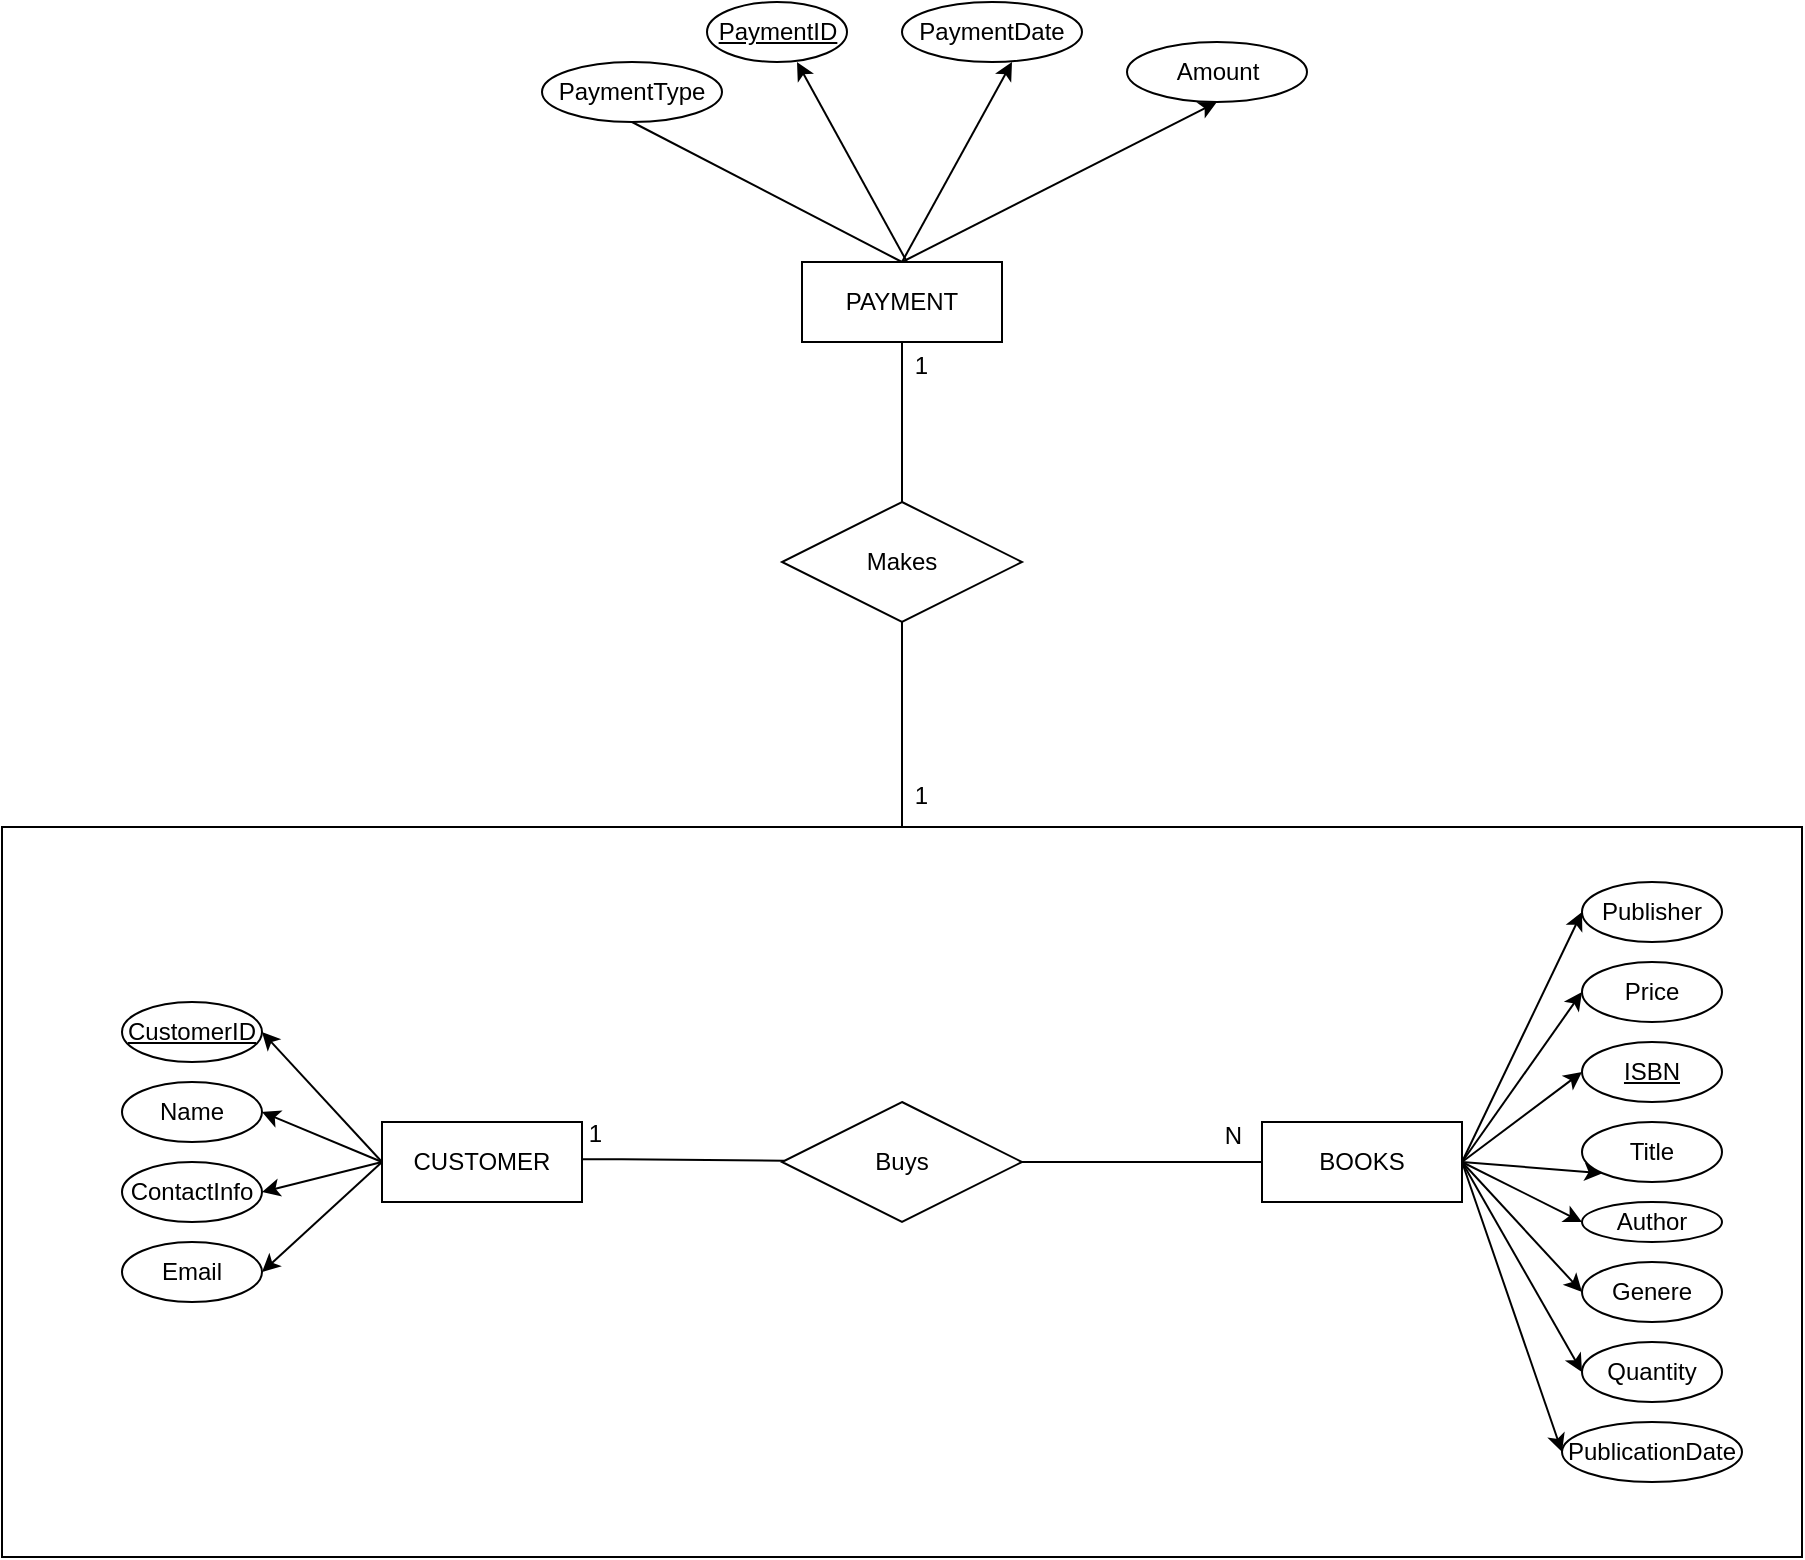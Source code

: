 <mxfile>
    <diagram id="ticpzNult_ryImdvc6Oi" name="Page-1">
        <mxGraphModel dx="1817" dy="1904" grid="1" gridSize="10" guides="1" tooltips="1" connect="1" arrows="1" fold="1" page="1" pageScale="1" pageWidth="850" pageHeight="1100" background="none" math="0" shadow="0">
            <root>
                <mxCell id="0"/>
                <mxCell id="1" parent="0"/>
                <mxCell id="119" style="edgeStyle=none;html=1;exitX=0.5;exitY=0;exitDx=0;exitDy=0;entryX=0.5;entryY=1;entryDx=0;entryDy=0;" parent="1" source="85" edge="1">
                    <mxGeometry relative="1" as="geometry">
                        <mxPoint x="55" y="-10" as="targetPoint"/>
                    </mxGeometry>
                </mxCell>
                <mxCell id="121" style="edgeStyle=none;html=1;exitX=0.5;exitY=0;exitDx=0;exitDy=0;entryX=0.5;entryY=1;entryDx=0;entryDy=0;startArrow=none;" parent="1" source="120" edge="1">
                    <mxGeometry relative="1" as="geometry">
                        <mxPoint x="-142.5" y="10" as="targetPoint"/>
                        <Array as="points"/>
                    </mxGeometry>
                </mxCell>
                <mxCell id="123" style="edgeStyle=none;html=1;exitX=0.5;exitY=0;exitDx=0;exitDy=0;entryX=0.5;entryY=1;entryDx=0;entryDy=0;" parent="1" source="85" target="122" edge="1">
                    <mxGeometry relative="1" as="geometry"/>
                </mxCell>
                <mxCell id="85" value="PAYMENT" style="whiteSpace=wrap;html=1;align=center;" parent="1" vertex="1">
                    <mxGeometry x="-50" y="90" width="100" height="40" as="geometry"/>
                </mxCell>
                <mxCell id="118" value="PaymentDate" style="ellipse;whiteSpace=wrap;html=1;align=center;" parent="1" vertex="1">
                    <mxGeometry y="-40" width="90" height="30" as="geometry"/>
                </mxCell>
                <mxCell id="122" value="Amount" style="ellipse;whiteSpace=wrap;html=1;align=center;" parent="1" vertex="1">
                    <mxGeometry x="112.5" y="-20" width="90" height="30" as="geometry"/>
                </mxCell>
                <mxCell id="112" value="PaymentID" style="ellipse;whiteSpace=wrap;html=1;align=center;fontStyle=4;" parent="1" vertex="1">
                    <mxGeometry x="-97.5" y="-40" width="70" height="30" as="geometry"/>
                </mxCell>
                <mxCell id="219" value="" style="whiteSpace=wrap;html=1;align=center;" parent="1" vertex="1">
                    <mxGeometry x="-450" y="372.5" width="900" height="365" as="geometry"/>
                </mxCell>
                <mxCell id="220" value="Buys" style="shape=rhombus;perimeter=rhombusPerimeter;whiteSpace=wrap;html=1;align=center;" parent="1" vertex="1">
                    <mxGeometry x="-60" y="510" width="120" height="60" as="geometry"/>
                </mxCell>
                <mxCell id="254" style="edgeStyle=none;html=1;exitX=1;exitY=0.5;exitDx=0;exitDy=0;entryX=0;entryY=0.5;entryDx=0;entryDy=0;" parent="1" source="221" target="236" edge="1">
                    <mxGeometry relative="1" as="geometry"/>
                </mxCell>
                <mxCell id="255" style="edgeStyle=none;html=1;exitX=1;exitY=0.5;exitDx=0;exitDy=0;entryX=0;entryY=0.5;entryDx=0;entryDy=0;" parent="1" source="221" target="234" edge="1">
                    <mxGeometry relative="1" as="geometry"/>
                </mxCell>
                <mxCell id="256" style="edgeStyle=none;html=1;entryX=0;entryY=0.5;entryDx=0;entryDy=0;" parent="1" target="231" edge="1">
                    <mxGeometry relative="1" as="geometry">
                        <mxPoint x="280" y="540" as="sourcePoint"/>
                    </mxGeometry>
                </mxCell>
                <mxCell id="257" style="edgeStyle=none;html=1;entryX=0;entryY=1;entryDx=0;entryDy=0;exitX=1;exitY=0.5;exitDx=0;exitDy=0;" parent="1" source="221" target="230" edge="1">
                    <mxGeometry relative="1" as="geometry">
                        <mxPoint x="280" y="546" as="sourcePoint"/>
                    </mxGeometry>
                </mxCell>
                <mxCell id="258" style="edgeStyle=none;html=1;exitX=1;exitY=0.5;exitDx=0;exitDy=0;entryX=0;entryY=0.5;entryDx=0;entryDy=0;" parent="1" source="221" target="232" edge="1">
                    <mxGeometry relative="1" as="geometry"/>
                </mxCell>
                <mxCell id="259" style="edgeStyle=none;html=1;entryX=0;entryY=0.5;entryDx=0;entryDy=0;" parent="1" target="233" edge="1">
                    <mxGeometry relative="1" as="geometry">
                        <mxPoint x="280" y="540" as="sourcePoint"/>
                    </mxGeometry>
                </mxCell>
                <mxCell id="260" style="edgeStyle=none;html=1;exitX=1;exitY=0.5;exitDx=0;exitDy=0;entryX=0;entryY=0.5;entryDx=0;entryDy=0;" parent="1" source="221" target="235" edge="1">
                    <mxGeometry relative="1" as="geometry"/>
                </mxCell>
                <mxCell id="261" style="edgeStyle=none;html=1;exitX=1;exitY=0.5;exitDx=0;exitDy=0;entryX=0;entryY=0.5;entryDx=0;entryDy=0;" parent="1" source="221" target="237" edge="1">
                    <mxGeometry relative="1" as="geometry"/>
                </mxCell>
                <mxCell id="221" value="BOOKS" style="whiteSpace=wrap;html=1;align=center;" parent="1" vertex="1">
                    <mxGeometry x="180" y="520" width="100" height="40" as="geometry"/>
                </mxCell>
                <mxCell id="230" value="Title" style="ellipse;whiteSpace=wrap;html=1;align=center;" parent="1" vertex="1">
                    <mxGeometry x="340" y="520" width="70" height="30" as="geometry"/>
                </mxCell>
                <mxCell id="231" value="ISBN" style="ellipse;whiteSpace=wrap;html=1;align=center;fontStyle=4;" parent="1" vertex="1">
                    <mxGeometry x="340" y="480" width="70" height="30" as="geometry"/>
                </mxCell>
                <mxCell id="232" value="Author" style="ellipse;whiteSpace=wrap;html=1;align=center;" parent="1" vertex="1">
                    <mxGeometry x="340" y="560" width="70" height="20" as="geometry"/>
                </mxCell>
                <mxCell id="233" value="Genere" style="ellipse;whiteSpace=wrap;html=1;align=center;" parent="1" vertex="1">
                    <mxGeometry x="340" y="590" width="70" height="30" as="geometry"/>
                </mxCell>
                <mxCell id="234" value="Price" style="ellipse;whiteSpace=wrap;html=1;align=center;" parent="1" vertex="1">
                    <mxGeometry x="340" y="440" width="70" height="30" as="geometry"/>
                </mxCell>
                <mxCell id="235" value="Quantity" style="ellipse;whiteSpace=wrap;html=1;align=center;" parent="1" vertex="1">
                    <mxGeometry x="340" y="630" width="70" height="30" as="geometry"/>
                </mxCell>
                <mxCell id="236" value="Publisher" style="ellipse;whiteSpace=wrap;html=1;align=center;" parent="1" vertex="1">
                    <mxGeometry x="340" y="400" width="70" height="30" as="geometry"/>
                </mxCell>
                <mxCell id="237" value="PublicationDate" style="ellipse;whiteSpace=wrap;html=1;align=center;" parent="1" vertex="1">
                    <mxGeometry x="330" y="670" width="90" height="30" as="geometry"/>
                </mxCell>
                <mxCell id="249" style="edgeStyle=none;html=1;entryX=1;entryY=0.5;entryDx=0;entryDy=0;exitX=0;exitY=0.5;exitDx=0;exitDy=0;" parent="1" source="238" target="239" edge="1">
                    <mxGeometry relative="1" as="geometry">
                        <mxPoint x="-260" y="520" as="sourcePoint"/>
                        <Array as="points"/>
                    </mxGeometry>
                </mxCell>
                <mxCell id="250" style="edgeStyle=none;html=1;entryX=1;entryY=0.5;entryDx=0;entryDy=0;exitX=0;exitY=0.5;exitDx=0;exitDy=0;" parent="1" source="238" target="242" edge="1">
                    <mxGeometry relative="1" as="geometry"/>
                </mxCell>
                <mxCell id="251" style="edgeStyle=none;html=1;entryX=1;entryY=0.5;entryDx=0;entryDy=0;exitX=0;exitY=0.5;exitDx=0;exitDy=0;" parent="1" source="238" target="240" edge="1">
                    <mxGeometry relative="1" as="geometry"/>
                </mxCell>
                <mxCell id="252" style="edgeStyle=none;html=1;exitX=0;exitY=0.5;exitDx=0;exitDy=0;entryX=1;entryY=0.5;entryDx=0;entryDy=0;" parent="1" source="238" target="241" edge="1">
                    <mxGeometry relative="1" as="geometry"/>
                </mxCell>
                <mxCell id="238" value="CUSTOMER" style="whiteSpace=wrap;html=1;align=center;" parent="1" vertex="1">
                    <mxGeometry x="-260" y="520" width="100" height="40" as="geometry"/>
                </mxCell>
                <mxCell id="239" value="CustomerID" style="ellipse;whiteSpace=wrap;html=1;align=center;fontStyle=4;" parent="1" vertex="1">
                    <mxGeometry x="-390" y="460" width="70" height="30" as="geometry"/>
                </mxCell>
                <mxCell id="240" value="Name" style="ellipse;whiteSpace=wrap;html=1;align=center;" parent="1" vertex="1">
                    <mxGeometry x="-390" y="500" width="70" height="30" as="geometry"/>
                </mxCell>
                <mxCell id="241" value="ContactInfo" style="ellipse;whiteSpace=wrap;html=1;align=center;" parent="1" vertex="1">
                    <mxGeometry x="-390" y="540" width="70" height="30" as="geometry"/>
                </mxCell>
                <mxCell id="242" value="Email" style="ellipse;whiteSpace=wrap;html=1;align=center;" parent="1" vertex="1">
                    <mxGeometry x="-390" y="580" width="70" height="30" as="geometry"/>
                </mxCell>
                <mxCell id="243" value="" style="endArrow=none;html=1;rounded=0;entryX=1;entryY=0.5;entryDx=0;entryDy=0;startArrow=none;" parent="1" source="220" edge="1">
                    <mxGeometry relative="1" as="geometry">
                        <mxPoint x="-120" y="538.57" as="sourcePoint"/>
                        <mxPoint x="-160" y="538.57" as="targetPoint"/>
                        <Array as="points">
                            <mxPoint x="-140" y="538.57"/>
                        </Array>
                    </mxGeometry>
                </mxCell>
                <mxCell id="244" value="1" style="resizable=0;html=1;align=right;verticalAlign=bottom;direction=west;" parent="243" connectable="0" vertex="1">
                    <mxGeometry x="1" relative="1" as="geometry">
                        <mxPoint x="10" y="-4" as="offset"/>
                    </mxGeometry>
                </mxCell>
                <mxCell id="248" style="edgeStyle=none;html=1;entryX=0.5;entryY=1;entryDx=0;entryDy=0;" parent="1" edge="1">
                    <mxGeometry relative="1" as="geometry">
                        <mxPoint x="2.5" y="90" as="sourcePoint"/>
                        <mxPoint x="-52.5" y="-10" as="targetPoint"/>
                    </mxGeometry>
                </mxCell>
                <mxCell id="266" value="Makes" style="shape=rhombus;perimeter=rhombusPerimeter;whiteSpace=wrap;html=1;align=center;" parent="1" vertex="1">
                    <mxGeometry x="-60" y="210" width="120" height="60" as="geometry"/>
                </mxCell>
                <mxCell id="270" value="" style="endArrow=none;html=1;rounded=0;" parent="1" edge="1">
                    <mxGeometry relative="1" as="geometry">
                        <mxPoint x="60" y="540" as="sourcePoint"/>
                        <mxPoint x="180" y="540" as="targetPoint"/>
                    </mxGeometry>
                </mxCell>
                <mxCell id="271" value="N" style="resizable=0;html=1;align=right;verticalAlign=bottom;" parent="270" connectable="0" vertex="1">
                    <mxGeometry x="1" relative="1" as="geometry">
                        <mxPoint x="-10" y="-5" as="offset"/>
                    </mxGeometry>
                </mxCell>
                <mxCell id="280" value="" style="endArrow=none;html=1;rounded=0;entryX=0.5;entryY=1;entryDx=0;entryDy=0;exitX=0.5;exitY=0;exitDx=0;exitDy=0;" parent="1" source="266" target="85" edge="1">
                    <mxGeometry relative="1" as="geometry">
                        <mxPoint x="40" y="200" as="sourcePoint"/>
                        <mxPoint x="310" y="100" as="targetPoint"/>
                    </mxGeometry>
                </mxCell>
                <mxCell id="281" value="1" style="resizable=0;html=1;align=right;verticalAlign=bottom;" parent="280" connectable="0" vertex="1">
                    <mxGeometry x="1" relative="1" as="geometry">
                        <mxPoint x="13" y="20" as="offset"/>
                    </mxGeometry>
                </mxCell>
                <mxCell id="282" value="" style="endArrow=none;html=1;rounded=0;exitX=0.5;exitY=1;exitDx=0;exitDy=0;entryX=0.5;entryY=0;entryDx=0;entryDy=0;" parent="1" source="266" target="219" edge="1">
                    <mxGeometry relative="1" as="geometry">
                        <mxPoint x="-40" y="400" as="sourcePoint"/>
                        <mxPoint y="380" as="targetPoint"/>
                    </mxGeometry>
                </mxCell>
                <mxCell id="283" value="1" style="resizable=0;html=1;align=right;verticalAlign=bottom;" parent="282" connectable="0" vertex="1">
                    <mxGeometry x="1" relative="1" as="geometry">
                        <mxPoint x="13" y="-7" as="offset"/>
                    </mxGeometry>
                </mxCell>
                <mxCell id="285" value="" style="edgeStyle=none;html=1;exitX=0.5;exitY=0;exitDx=0;exitDy=0;entryX=0.5;entryY=1;entryDx=0;entryDy=0;endArrow=none;" parent="1" source="85" target="120" edge="1">
                    <mxGeometry relative="1" as="geometry">
                        <mxPoint y="90" as="sourcePoint"/>
                        <mxPoint x="-142.5" y="10" as="targetPoint"/>
                        <Array as="points"/>
                    </mxGeometry>
                </mxCell>
                <mxCell id="120" value="PaymentType" style="ellipse;whiteSpace=wrap;html=1;align=center;" parent="1" vertex="1">
                    <mxGeometry x="-180" y="-10" width="90" height="30" as="geometry"/>
                </mxCell>
            </root>
        </mxGraphModel>
    </diagram>
</mxfile>